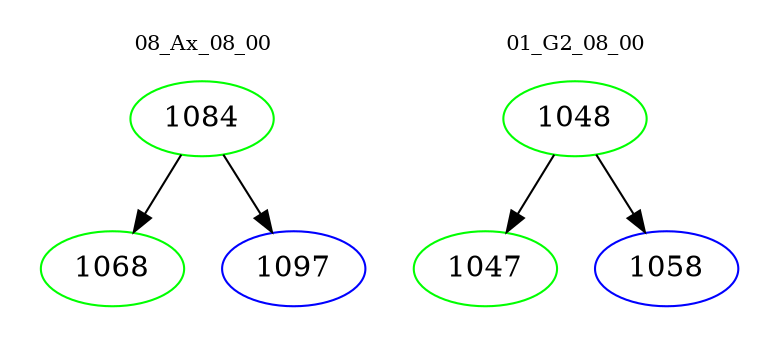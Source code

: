 digraph{
subgraph cluster_0 {
color = white
label = "08_Ax_08_00";
fontsize=10;
T0_1084 [label="1084", color="green"]
T0_1084 -> T0_1068 [color="black"]
T0_1068 [label="1068", color="green"]
T0_1084 -> T0_1097 [color="black"]
T0_1097 [label="1097", color="blue"]
}
subgraph cluster_1 {
color = white
label = "01_G2_08_00";
fontsize=10;
T1_1048 [label="1048", color="green"]
T1_1048 -> T1_1047 [color="black"]
T1_1047 [label="1047", color="green"]
T1_1048 -> T1_1058 [color="black"]
T1_1058 [label="1058", color="blue"]
}
}

